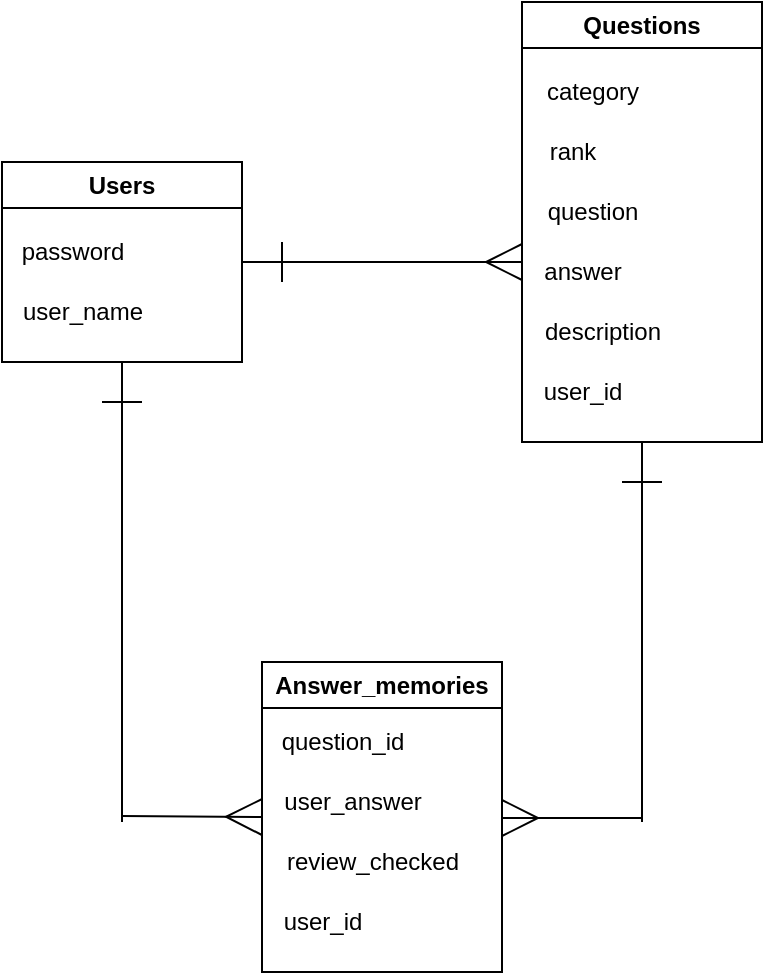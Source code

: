 <mxfile>
    <diagram id="3ULLkavaB0BbGSHAzCfe" name="ページ1">
        <mxGraphModel dx="1025" dy="621" grid="1" gridSize="10" guides="1" tooltips="1" connect="1" arrows="1" fold="1" page="1" pageScale="1" pageWidth="827" pageHeight="1169" math="0" shadow="0">
            <root>
                <mxCell id="0"/>
                <mxCell id="1" parent="0"/>
                <mxCell id="41" style="edgeStyle=none;html=1;exitX=0.5;exitY=1;exitDx=0;exitDy=0;endArrow=none;endFill=0;" edge="1" parent="1" source="12">
                    <mxGeometry relative="1" as="geometry">
                        <mxPoint x="380" y="600" as="targetPoint"/>
                    </mxGeometry>
                </mxCell>
                <mxCell id="12" value="Questions" style="swimlane;whiteSpace=wrap;html=1;" parent="1" vertex="1">
                    <mxGeometry x="320" y="190" width="120" height="220" as="geometry"/>
                </mxCell>
                <mxCell id="13" value="category" style="text;html=1;align=center;verticalAlign=middle;resizable=0;points=[];autosize=1;strokeColor=none;fillColor=none;" parent="12" vertex="1">
                    <mxGeometry y="30" width="70" height="30" as="geometry"/>
                </mxCell>
                <mxCell id="14" value="rank" style="text;html=1;align=center;verticalAlign=middle;resizable=0;points=[];autosize=1;strokeColor=none;fillColor=none;" parent="12" vertex="1">
                    <mxGeometry y="60" width="50" height="30" as="geometry"/>
                </mxCell>
                <mxCell id="17" value="question" style="text;html=1;align=center;verticalAlign=middle;resizable=0;points=[];autosize=1;strokeColor=none;fillColor=none;" parent="12" vertex="1">
                    <mxGeometry y="90" width="70" height="30" as="geometry"/>
                </mxCell>
                <mxCell id="18" value="answer" style="text;html=1;align=center;verticalAlign=middle;resizable=0;points=[];autosize=1;strokeColor=none;fillColor=none;" parent="12" vertex="1">
                    <mxGeometry y="120" width="60" height="30" as="geometry"/>
                </mxCell>
                <mxCell id="19" value="description" style="text;html=1;align=center;verticalAlign=middle;resizable=0;points=[];autosize=1;strokeColor=none;fillColor=none;" parent="12" vertex="1">
                    <mxGeometry y="150" width="80" height="30" as="geometry"/>
                </mxCell>
                <mxCell id="29" value="user_id" style="text;html=1;align=center;verticalAlign=middle;resizable=0;points=[];autosize=1;strokeColor=none;fillColor=none;" parent="12" vertex="1">
                    <mxGeometry y="180" width="60" height="30" as="geometry"/>
                </mxCell>
                <mxCell id="40" style="edgeStyle=none;html=1;exitX=0.5;exitY=1;exitDx=0;exitDy=0;endArrow=none;endFill=0;" edge="1" parent="1" source="21">
                    <mxGeometry relative="1" as="geometry">
                        <mxPoint x="120" y="600" as="targetPoint"/>
                    </mxGeometry>
                </mxCell>
                <mxCell id="21" value="Users" style="swimlane;whiteSpace=wrap;html=1;" parent="1" vertex="1">
                    <mxGeometry x="60" y="270" width="120" height="100" as="geometry"/>
                </mxCell>
                <mxCell id="23" value="password" style="text;html=1;align=center;verticalAlign=middle;resizable=0;points=[];autosize=1;strokeColor=none;fillColor=none;" parent="21" vertex="1">
                    <mxGeometry y="30" width="70" height="30" as="geometry"/>
                </mxCell>
                <mxCell id="24" value="user_name" style="text;html=1;align=center;verticalAlign=middle;resizable=0;points=[];autosize=1;strokeColor=none;fillColor=none;" parent="21" vertex="1">
                    <mxGeometry y="60" width="80" height="30" as="geometry"/>
                </mxCell>
                <mxCell id="30" value="" style="endArrow=ERmany;html=1;endFill=0;endSize=16;" parent="1" edge="1">
                    <mxGeometry width="50" height="50" relative="1" as="geometry">
                        <mxPoint x="180" y="320" as="sourcePoint"/>
                        <mxPoint x="320" y="320" as="targetPoint"/>
                    </mxGeometry>
                </mxCell>
                <mxCell id="31" value="" style="endArrow=none;html=1;endSize=16;" parent="1" edge="1">
                    <mxGeometry width="50" height="50" relative="1" as="geometry">
                        <mxPoint x="200" y="330" as="sourcePoint"/>
                        <mxPoint x="200" y="310" as="targetPoint"/>
                    </mxGeometry>
                </mxCell>
                <mxCell id="42" style="edgeStyle=none;html=1;endArrow=none;endFill=0;startArrow=ERmany;startFill=0;startSize=16;" edge="1" parent="1">
                    <mxGeometry relative="1" as="geometry">
                        <mxPoint x="380" y="598" as="targetPoint"/>
                        <mxPoint x="310" y="598" as="sourcePoint"/>
                    </mxGeometry>
                </mxCell>
                <mxCell id="32" value="Answer_memories" style="swimlane;whiteSpace=wrap;html=1;" vertex="1" parent="1">
                    <mxGeometry x="190" y="520" width="120" height="155" as="geometry"/>
                </mxCell>
                <mxCell id="33" value="question_id" style="text;html=1;align=center;verticalAlign=middle;resizable=0;points=[];autosize=1;strokeColor=none;fillColor=none;" vertex="1" parent="32">
                    <mxGeometry y="25" width="80" height="30" as="geometry"/>
                </mxCell>
                <mxCell id="37" value="user_answer" style="text;html=1;align=center;verticalAlign=middle;resizable=0;points=[];autosize=1;strokeColor=none;fillColor=none;" vertex="1" parent="32">
                    <mxGeometry y="55" width="90" height="30" as="geometry"/>
                </mxCell>
                <mxCell id="38" value="review_checked" style="text;html=1;align=center;verticalAlign=middle;resizable=0;points=[];autosize=1;strokeColor=none;fillColor=none;" vertex="1" parent="32">
                    <mxGeometry y="85" width="110" height="30" as="geometry"/>
                </mxCell>
                <mxCell id="39" value="user_id" style="text;html=1;align=center;verticalAlign=middle;resizable=0;points=[];autosize=1;strokeColor=none;fillColor=none;" vertex="1" parent="32">
                    <mxGeometry y="115" width="60" height="30" as="geometry"/>
                </mxCell>
                <mxCell id="43" style="edgeStyle=none;html=1;exitX=1;exitY=0.5;exitDx=0;exitDy=0;endArrow=ERmany;endFill=0;endSize=16;" edge="1" parent="1">
                    <mxGeometry relative="1" as="geometry">
                        <mxPoint x="190" y="597.5" as="targetPoint"/>
                        <mxPoint x="120" y="597" as="sourcePoint"/>
                    </mxGeometry>
                </mxCell>
                <mxCell id="44" value="" style="endArrow=none;html=1;endSize=16;" edge="1" parent="1">
                    <mxGeometry width="50" height="50" relative="1" as="geometry">
                        <mxPoint x="110" y="390" as="sourcePoint"/>
                        <mxPoint x="130" y="390" as="targetPoint"/>
                    </mxGeometry>
                </mxCell>
                <mxCell id="46" value="" style="endArrow=none;html=1;endSize=16;" edge="1" parent="1">
                    <mxGeometry width="50" height="50" relative="1" as="geometry">
                        <mxPoint x="370" y="430" as="sourcePoint"/>
                        <mxPoint x="390" y="430" as="targetPoint"/>
                    </mxGeometry>
                </mxCell>
            </root>
        </mxGraphModel>
    </diagram>
</mxfile>